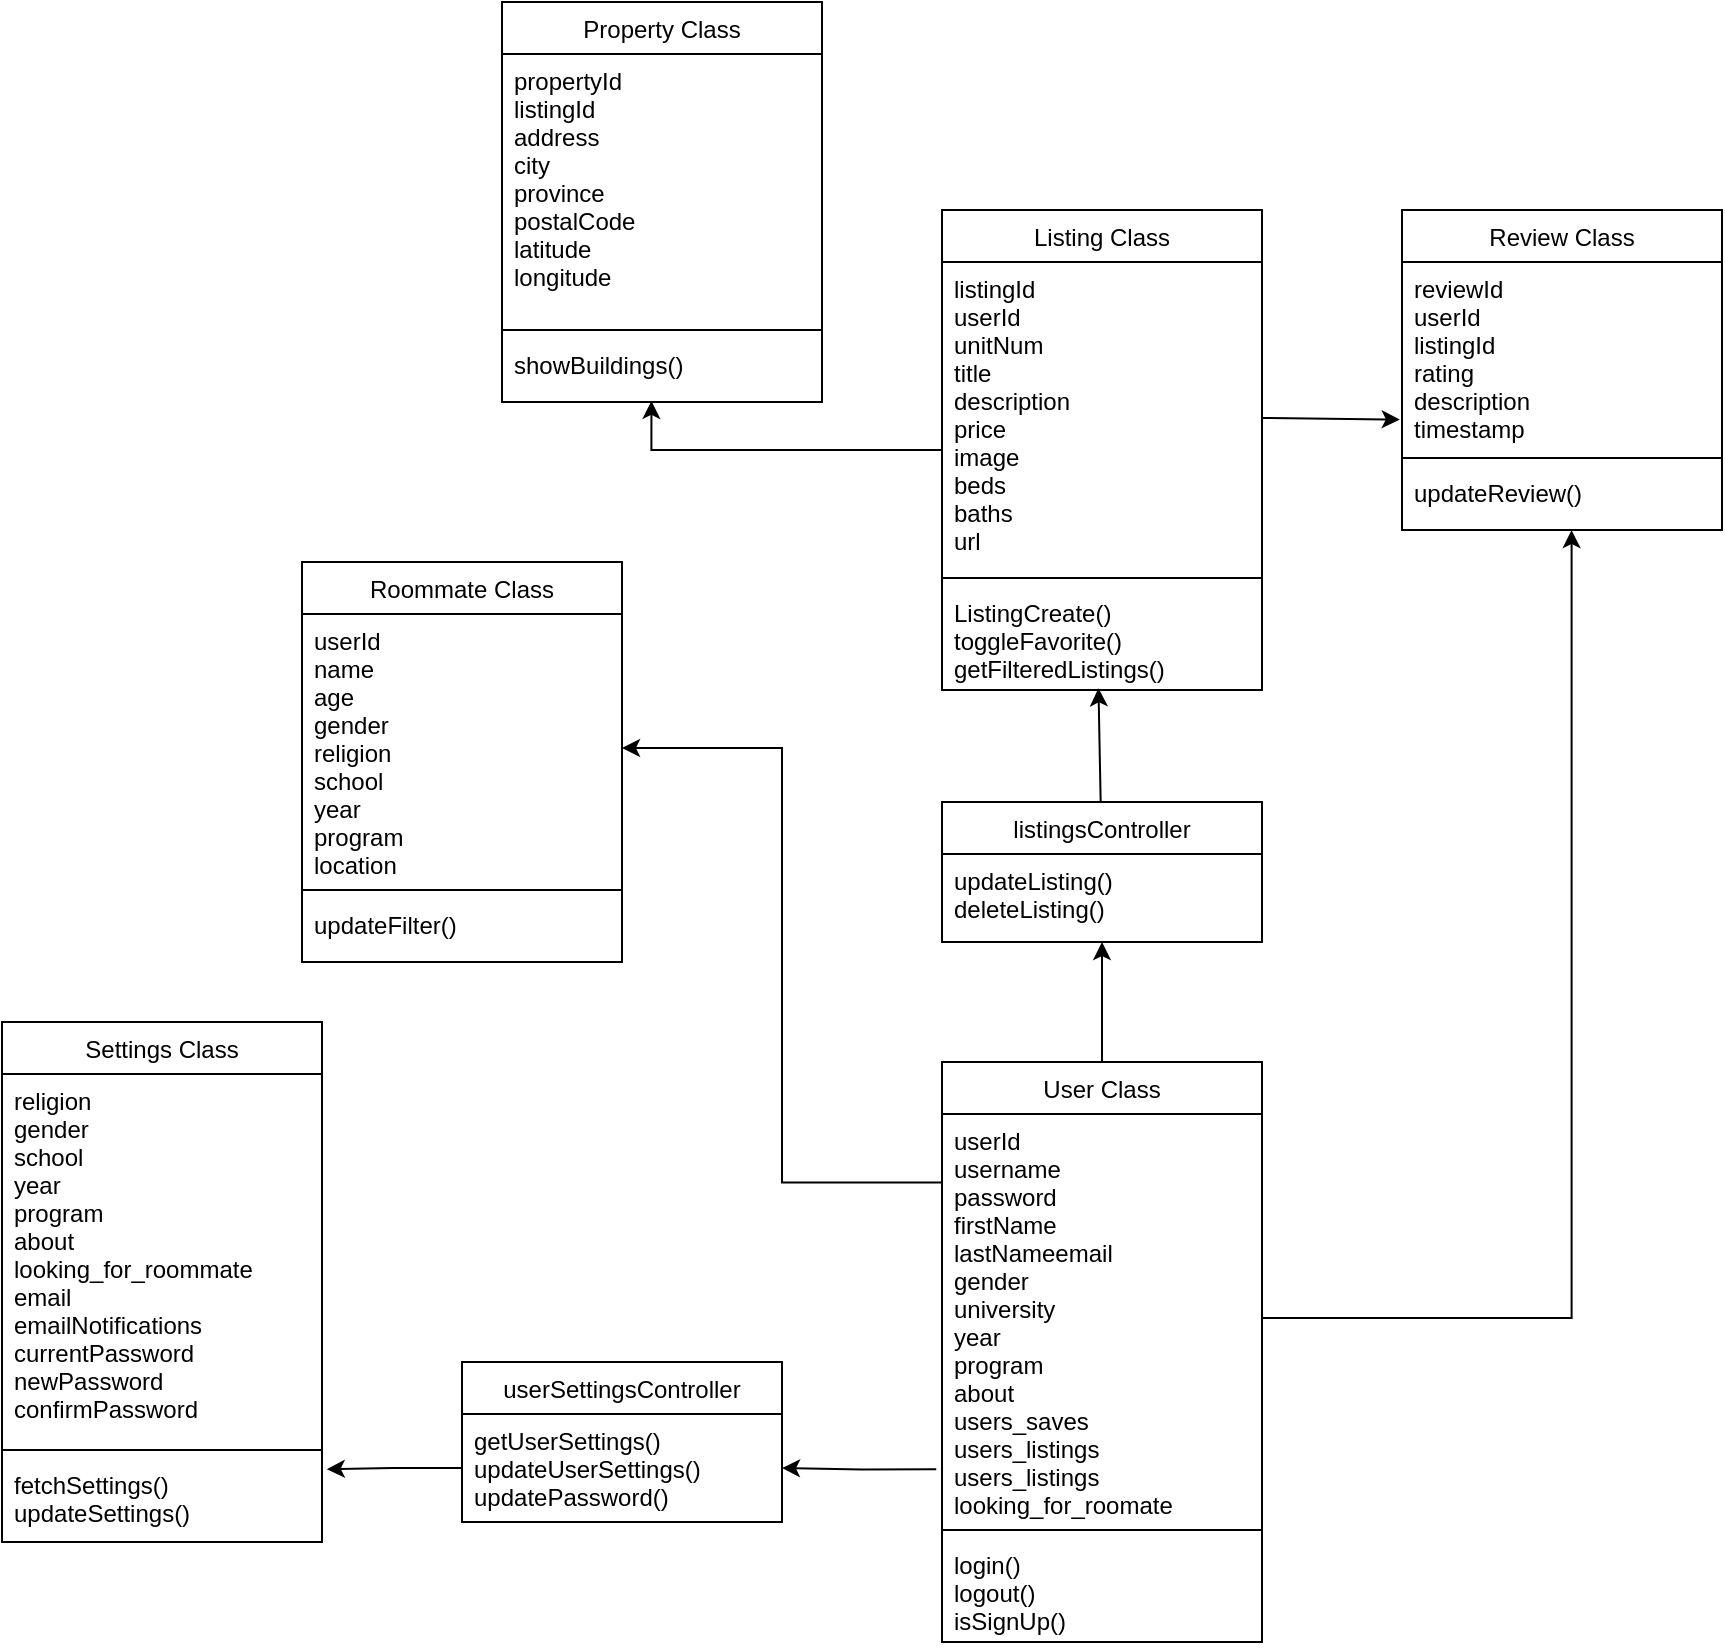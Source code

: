 <mxfile version="26.1.3">
  <diagram id="C5RBs43oDa-KdzZeNtuy" name="Page-1">
    <mxGraphModel dx="1406" dy="844" grid="1" gridSize="10" guides="1" tooltips="1" connect="1" arrows="1" fold="1" page="1" pageScale="1" pageWidth="3300" pageHeight="4681" math="0" shadow="0">
      <root>
        <mxCell id="WIyWlLk6GJQsqaUBKTNV-0" />
        <mxCell id="WIyWlLk6GJQsqaUBKTNV-1" parent="WIyWlLk6GJQsqaUBKTNV-0" />
        <mxCell id="zkfFHV4jXpPFQw0GAbJ--6" value="User Class" style="swimlane;fontStyle=0;align=center;verticalAlign=top;childLayout=stackLayout;horizontal=1;startSize=26;horizontalStack=0;resizeParent=1;resizeLast=0;collapsible=1;marginBottom=0;rounded=0;shadow=0;strokeWidth=1;" parent="WIyWlLk6GJQsqaUBKTNV-1" vertex="1">
          <mxGeometry x="970" y="840" width="160" height="290" as="geometry">
            <mxRectangle x="130" y="380" width="160" height="26" as="alternateBounds" />
          </mxGeometry>
        </mxCell>
        <mxCell id="zkfFHV4jXpPFQw0GAbJ--7" value="userId&#xa;username&#xa;password&#xa;firstName&#xa;lastNameemail&#xa;gender&#xa;university&#xa;year&#xa;program&#xa;about&#xa;users_saves&#xa;users_listings&#xa;users_listings&#xa;looking_for_roomate" style="text;align=left;verticalAlign=top;spacingLeft=4;spacingRight=4;overflow=hidden;rotatable=0;points=[[0,0.5],[1,0.5]];portConstraint=eastwest;" parent="zkfFHV4jXpPFQw0GAbJ--6" vertex="1">
          <mxGeometry y="26" width="160" height="204" as="geometry" />
        </mxCell>
        <mxCell id="zkfFHV4jXpPFQw0GAbJ--9" value="" style="line;html=1;strokeWidth=1;align=left;verticalAlign=middle;spacingTop=-1;spacingLeft=3;spacingRight=3;rotatable=0;labelPosition=right;points=[];portConstraint=eastwest;" parent="zkfFHV4jXpPFQw0GAbJ--6" vertex="1">
          <mxGeometry y="230" width="160" height="8" as="geometry" />
        </mxCell>
        <mxCell id="zkfFHV4jXpPFQw0GAbJ--10" value="login()&#xa;logout()&#xa;isSignUp()" style="text;align=left;verticalAlign=top;spacingLeft=4;spacingRight=4;overflow=hidden;rotatable=0;points=[[0,0.5],[1,0.5]];portConstraint=eastwest;fontStyle=0" parent="zkfFHV4jXpPFQw0GAbJ--6" vertex="1">
          <mxGeometry y="238" width="160" height="52" as="geometry" />
        </mxCell>
        <mxCell id="3R2WWMF0MSb8WXKZwI22-2" value="Listing Class" style="swimlane;fontStyle=0;align=center;verticalAlign=top;childLayout=stackLayout;horizontal=1;startSize=26;horizontalStack=0;resizeParent=1;resizeLast=0;collapsible=1;marginBottom=0;rounded=0;shadow=0;strokeWidth=1;" parent="WIyWlLk6GJQsqaUBKTNV-1" vertex="1">
          <mxGeometry x="970" y="414" width="160" height="240" as="geometry">
            <mxRectangle x="130" y="380" width="160" height="26" as="alternateBounds" />
          </mxGeometry>
        </mxCell>
        <mxCell id="3R2WWMF0MSb8WXKZwI22-3" value="listingId&#xa;userId&#xa;unitNum&#xa;title&#xa;description&#xa;price&#xa;image&#xa;beds&#xa;baths&#xa;url&#xa;" style="text;align=left;verticalAlign=top;spacingLeft=4;spacingRight=4;overflow=hidden;rotatable=0;points=[[0,0.5],[1,0.5]];portConstraint=eastwest;" parent="3R2WWMF0MSb8WXKZwI22-2" vertex="1">
          <mxGeometry y="26" width="160" height="154" as="geometry" />
        </mxCell>
        <mxCell id="3R2WWMF0MSb8WXKZwI22-4" value="" style="line;html=1;strokeWidth=1;align=left;verticalAlign=middle;spacingTop=-1;spacingLeft=3;spacingRight=3;rotatable=0;labelPosition=right;points=[];portConstraint=eastwest;" parent="3R2WWMF0MSb8WXKZwI22-2" vertex="1">
          <mxGeometry y="180" width="160" height="8" as="geometry" />
        </mxCell>
        <mxCell id="3R2WWMF0MSb8WXKZwI22-5" value="ListingCreate()&#xa;toggleFavorite()&#xa;getFilteredListings()&#xa;" style="text;align=left;verticalAlign=top;spacingLeft=4;spacingRight=4;overflow=hidden;rotatable=0;points=[[0,0.5],[1,0.5]];portConstraint=eastwest;fontStyle=0" parent="3R2WWMF0MSb8WXKZwI22-2" vertex="1">
          <mxGeometry y="188" width="160" height="52" as="geometry" />
        </mxCell>
        <mxCell id="3R2WWMF0MSb8WXKZwI22-10" value="userSettingsController" style="swimlane;fontStyle=0;align=center;verticalAlign=top;childLayout=stackLayout;horizontal=1;startSize=26;horizontalStack=0;resizeParent=1;resizeLast=0;collapsible=1;marginBottom=0;rounded=0;shadow=0;strokeWidth=1;" parent="WIyWlLk6GJQsqaUBKTNV-1" vertex="1">
          <mxGeometry x="730" y="990" width="160" height="80" as="geometry">
            <mxRectangle x="130" y="380" width="160" height="26" as="alternateBounds" />
          </mxGeometry>
        </mxCell>
        <mxCell id="3R2WWMF0MSb8WXKZwI22-13" value="getUserSettings()&#xa;updateUserSettings()&#xa;updatePassword()" style="text;align=left;verticalAlign=top;spacingLeft=4;spacingRight=4;overflow=hidden;rotatable=0;points=[[0,0.5],[1,0.5]];portConstraint=eastwest;fontStyle=0" parent="3R2WWMF0MSb8WXKZwI22-10" vertex="1">
          <mxGeometry y="26" width="160" height="54" as="geometry" />
        </mxCell>
        <mxCell id="3R2WWMF0MSb8WXKZwI22-17" value="Review Class" style="swimlane;fontStyle=0;align=center;verticalAlign=top;childLayout=stackLayout;horizontal=1;startSize=26;horizontalStack=0;resizeParent=1;resizeLast=0;collapsible=1;marginBottom=0;rounded=0;shadow=0;strokeWidth=1;" parent="WIyWlLk6GJQsqaUBKTNV-1" vertex="1">
          <mxGeometry x="1200" y="414" width="160" height="160" as="geometry">
            <mxRectangle x="130" y="380" width="160" height="26" as="alternateBounds" />
          </mxGeometry>
        </mxCell>
        <mxCell id="3R2WWMF0MSb8WXKZwI22-18" value="reviewId&#xa;userId&#xa;listingId&#xa;rating&#xa;description&#xa;timestamp" style="text;align=left;verticalAlign=top;spacingLeft=4;spacingRight=4;overflow=hidden;rotatable=0;points=[[0,0.5],[1,0.5]];portConstraint=eastwest;" parent="3R2WWMF0MSb8WXKZwI22-17" vertex="1">
          <mxGeometry y="26" width="160" height="94" as="geometry" />
        </mxCell>
        <mxCell id="3R2WWMF0MSb8WXKZwI22-19" value="" style="line;html=1;strokeWidth=1;align=left;verticalAlign=middle;spacingTop=-1;spacingLeft=3;spacingRight=3;rotatable=0;labelPosition=right;points=[];portConstraint=eastwest;" parent="3R2WWMF0MSb8WXKZwI22-17" vertex="1">
          <mxGeometry y="120" width="160" height="8" as="geometry" />
        </mxCell>
        <mxCell id="3R2WWMF0MSb8WXKZwI22-20" value="updateReview()" style="text;align=left;verticalAlign=top;spacingLeft=4;spacingRight=4;overflow=hidden;rotatable=0;points=[[0,0.5],[1,0.5]];portConstraint=eastwest;fontStyle=0" parent="3R2WWMF0MSb8WXKZwI22-17" vertex="1">
          <mxGeometry y="128" width="160" height="32" as="geometry" />
        </mxCell>
        <mxCell id="3R2WWMF0MSb8WXKZwI22-21" style="rounded=0;orthogonalLoop=1;jettySize=auto;html=1;entryX=-0.007;entryY=0.838;entryDx=0;entryDy=0;entryPerimeter=0;" parent="WIyWlLk6GJQsqaUBKTNV-1" source="3R2WWMF0MSb8WXKZwI22-3" target="3R2WWMF0MSb8WXKZwI22-18" edge="1">
          <mxGeometry relative="1" as="geometry" />
        </mxCell>
        <mxCell id="3R2WWMF0MSb8WXKZwI22-22" style="edgeStyle=orthogonalEdgeStyle;rounded=0;orthogonalLoop=1;jettySize=auto;html=1;exitX=1;exitY=0.5;exitDx=0;exitDy=0;entryX=0.53;entryY=1.002;entryDx=0;entryDy=0;entryPerimeter=0;" parent="WIyWlLk6GJQsqaUBKTNV-1" source="zkfFHV4jXpPFQw0GAbJ--7" target="3R2WWMF0MSb8WXKZwI22-20" edge="1">
          <mxGeometry relative="1" as="geometry" />
        </mxCell>
        <mxCell id="3R2WWMF0MSb8WXKZwI22-23" value="Property Class" style="swimlane;fontStyle=0;align=center;verticalAlign=top;childLayout=stackLayout;horizontal=1;startSize=26;horizontalStack=0;resizeParent=1;resizeLast=0;collapsible=1;marginBottom=0;rounded=0;shadow=0;strokeWidth=1;" parent="WIyWlLk6GJQsqaUBKTNV-1" vertex="1">
          <mxGeometry x="750" y="310" width="160" height="200" as="geometry">
            <mxRectangle x="130" y="380" width="160" height="26" as="alternateBounds" />
          </mxGeometry>
        </mxCell>
        <mxCell id="3R2WWMF0MSb8WXKZwI22-24" value="propertyId&#xa;listingId&#xa;address&#xa;city&#xa;province&#xa;postalCode&#xa;latitude&#xa;longitude" style="text;align=left;verticalAlign=top;spacingLeft=4;spacingRight=4;overflow=hidden;rotatable=0;points=[[0,0.5],[1,0.5]];portConstraint=eastwest;" parent="3R2WWMF0MSb8WXKZwI22-23" vertex="1">
          <mxGeometry y="26" width="160" height="134" as="geometry" />
        </mxCell>
        <mxCell id="3R2WWMF0MSb8WXKZwI22-25" value="" style="line;html=1;strokeWidth=1;align=left;verticalAlign=middle;spacingTop=-1;spacingLeft=3;spacingRight=3;rotatable=0;labelPosition=right;points=[];portConstraint=eastwest;" parent="3R2WWMF0MSb8WXKZwI22-23" vertex="1">
          <mxGeometry y="160" width="160" height="8" as="geometry" />
        </mxCell>
        <mxCell id="3R2WWMF0MSb8WXKZwI22-26" value="showBuildings()" style="text;align=left;verticalAlign=top;spacingLeft=4;spacingRight=4;overflow=hidden;rotatable=0;points=[[0,0.5],[1,0.5]];portConstraint=eastwest;fontStyle=0" parent="3R2WWMF0MSb8WXKZwI22-23" vertex="1">
          <mxGeometry y="168" width="160" height="32" as="geometry" />
        </mxCell>
        <mxCell id="3R2WWMF0MSb8WXKZwI22-30" style="edgeStyle=orthogonalEdgeStyle;rounded=0;orthogonalLoop=1;jettySize=auto;html=1;entryX=0.467;entryY=0.983;entryDx=0;entryDy=0;entryPerimeter=0;" parent="WIyWlLk6GJQsqaUBKTNV-1" source="3R2WWMF0MSb8WXKZwI22-2" target="3R2WWMF0MSb8WXKZwI22-26" edge="1">
          <mxGeometry relative="1" as="geometry" />
        </mxCell>
        <mxCell id="3R2WWMF0MSb8WXKZwI22-32" style="edgeStyle=orthogonalEdgeStyle;rounded=0;orthogonalLoop=1;jettySize=auto;html=1;exitX=-0.018;exitY=0.871;exitDx=0;exitDy=0;exitPerimeter=0;" parent="WIyWlLk6GJQsqaUBKTNV-1" source="zkfFHV4jXpPFQw0GAbJ--7" target="3R2WWMF0MSb8WXKZwI22-13" edge="1">
          <mxGeometry relative="1" as="geometry" />
        </mxCell>
        <mxCell id="3R2WWMF0MSb8WXKZwI22-33" value="Roommate Class" style="swimlane;fontStyle=0;align=center;verticalAlign=top;childLayout=stackLayout;horizontal=1;startSize=26;horizontalStack=0;resizeParent=1;resizeLast=0;collapsible=1;marginBottom=0;rounded=0;shadow=0;strokeWidth=1;" parent="WIyWlLk6GJQsqaUBKTNV-1" vertex="1">
          <mxGeometry x="650" y="590" width="160" height="200" as="geometry">
            <mxRectangle x="130" y="380" width="160" height="26" as="alternateBounds" />
          </mxGeometry>
        </mxCell>
        <mxCell id="3R2WWMF0MSb8WXKZwI22-34" value="userId&#xa;name&#xa;age&#xa;gender&#xa;religion&#xa;school&#xa;year&#xa;program&#xa;location" style="text;align=left;verticalAlign=top;spacingLeft=4;spacingRight=4;overflow=hidden;rotatable=0;points=[[0,0.5],[1,0.5]];portConstraint=eastwest;" parent="3R2WWMF0MSb8WXKZwI22-33" vertex="1">
          <mxGeometry y="26" width="160" height="134" as="geometry" />
        </mxCell>
        <mxCell id="3R2WWMF0MSb8WXKZwI22-35" value="" style="line;html=1;strokeWidth=1;align=left;verticalAlign=middle;spacingTop=-1;spacingLeft=3;spacingRight=3;rotatable=0;labelPosition=right;points=[];portConstraint=eastwest;" parent="3R2WWMF0MSb8WXKZwI22-33" vertex="1">
          <mxGeometry y="160" width="160" height="8" as="geometry" />
        </mxCell>
        <mxCell id="3R2WWMF0MSb8WXKZwI22-36" value="updateFilter()" style="text;align=left;verticalAlign=top;spacingLeft=4;spacingRight=4;overflow=hidden;rotatable=0;points=[[0,0.5],[1,0.5]];portConstraint=eastwest;fontStyle=0" parent="3R2WWMF0MSb8WXKZwI22-33" vertex="1">
          <mxGeometry y="168" width="160" height="32" as="geometry" />
        </mxCell>
        <mxCell id="3R2WWMF0MSb8WXKZwI22-38" value="Settings Class" style="swimlane;fontStyle=0;align=center;verticalAlign=top;childLayout=stackLayout;horizontal=1;startSize=26;horizontalStack=0;resizeParent=1;resizeLast=0;collapsible=1;marginBottom=0;rounded=0;shadow=0;strokeWidth=1;" parent="WIyWlLk6GJQsqaUBKTNV-1" vertex="1">
          <mxGeometry x="500" y="820" width="160" height="260" as="geometry">
            <mxRectangle x="130" y="380" width="160" height="26" as="alternateBounds" />
          </mxGeometry>
        </mxCell>
        <mxCell id="3R2WWMF0MSb8WXKZwI22-39" value="religion&#xa;gender&#xa;school&#xa;year&#xa;program&#xa;about&#xa;looking_for_roommate&#xa;email&#xa;emailNotifications&#xa;currentPassword&#xa;newPassword&#xa;confirmPassword&#xa;" style="text;align=left;verticalAlign=top;spacingLeft=4;spacingRight=4;overflow=hidden;rotatable=0;points=[[0,0.5],[1,0.5]];portConstraint=eastwest;" parent="3R2WWMF0MSb8WXKZwI22-38" vertex="1">
          <mxGeometry y="26" width="160" height="184" as="geometry" />
        </mxCell>
        <mxCell id="3R2WWMF0MSb8WXKZwI22-40" value="" style="line;html=1;strokeWidth=1;align=left;verticalAlign=middle;spacingTop=-1;spacingLeft=3;spacingRight=3;rotatable=0;labelPosition=right;points=[];portConstraint=eastwest;" parent="3R2WWMF0MSb8WXKZwI22-38" vertex="1">
          <mxGeometry y="210" width="160" height="8" as="geometry" />
        </mxCell>
        <mxCell id="3R2WWMF0MSb8WXKZwI22-41" value="fetchSettings()&#xa;updateSettings()" style="text;align=left;verticalAlign=top;spacingLeft=4;spacingRight=4;overflow=hidden;rotatable=0;points=[[0,0.5],[1,0.5]];portConstraint=eastwest;fontStyle=0" parent="3R2WWMF0MSb8WXKZwI22-38" vertex="1">
          <mxGeometry y="218" width="160" height="42" as="geometry" />
        </mxCell>
        <mxCell id="3R2WWMF0MSb8WXKZwI22-42" style="edgeStyle=orthogonalEdgeStyle;rounded=0;orthogonalLoop=1;jettySize=auto;html=1;entryX=1.015;entryY=0.133;entryDx=0;entryDy=0;entryPerimeter=0;" parent="WIyWlLk6GJQsqaUBKTNV-1" source="3R2WWMF0MSb8WXKZwI22-13" target="3R2WWMF0MSb8WXKZwI22-41" edge="1">
          <mxGeometry relative="1" as="geometry" />
        </mxCell>
        <mxCell id="me7fd6FPGZEbhF891yd1-0" style="edgeStyle=orthogonalEdgeStyle;rounded=0;orthogonalLoop=1;jettySize=auto;html=1;exitX=-0.003;exitY=0.168;exitDx=0;exitDy=0;exitPerimeter=0;" edge="1" parent="WIyWlLk6GJQsqaUBKTNV-1" source="zkfFHV4jXpPFQw0GAbJ--7" target="3R2WWMF0MSb8WXKZwI22-34">
          <mxGeometry relative="1" as="geometry" />
        </mxCell>
        <mxCell id="me7fd6FPGZEbhF891yd1-5" style="edgeStyle=orthogonalEdgeStyle;rounded=0;orthogonalLoop=1;jettySize=auto;html=1;exitX=0.5;exitY=0;exitDx=0;exitDy=0;" edge="1" parent="WIyWlLk6GJQsqaUBKTNV-1" source="zkfFHV4jXpPFQw0GAbJ--6" target="me7fd6FPGZEbhF891yd1-2">
          <mxGeometry relative="1" as="geometry" />
        </mxCell>
        <mxCell id="me7fd6FPGZEbhF891yd1-2" value="listingsController" style="swimlane;fontStyle=0;align=center;verticalAlign=top;childLayout=stackLayout;horizontal=1;startSize=26;horizontalStack=0;resizeParent=1;resizeLast=0;collapsible=1;marginBottom=0;rounded=0;shadow=0;strokeWidth=1;" vertex="1" parent="WIyWlLk6GJQsqaUBKTNV-1">
          <mxGeometry x="970" y="710" width="160" height="70" as="geometry">
            <mxRectangle x="130" y="380" width="160" height="26" as="alternateBounds" />
          </mxGeometry>
        </mxCell>
        <mxCell id="me7fd6FPGZEbhF891yd1-3" value="updateListing()&#xa;deleteListing()" style="text;align=left;verticalAlign=top;spacingLeft=4;spacingRight=4;overflow=hidden;rotatable=0;points=[[0,0.5],[1,0.5]];portConstraint=eastwest;fontStyle=0" vertex="1" parent="me7fd6FPGZEbhF891yd1-2">
          <mxGeometry y="26" width="160" height="44" as="geometry" />
        </mxCell>
        <mxCell id="me7fd6FPGZEbhF891yd1-6" style="rounded=0;orthogonalLoop=1;jettySize=auto;html=1;entryX=0.489;entryY=0.984;entryDx=0;entryDy=0;entryPerimeter=0;" edge="1" parent="WIyWlLk6GJQsqaUBKTNV-1" source="me7fd6FPGZEbhF891yd1-2" target="3R2WWMF0MSb8WXKZwI22-5">
          <mxGeometry relative="1" as="geometry" />
        </mxCell>
      </root>
    </mxGraphModel>
  </diagram>
</mxfile>
